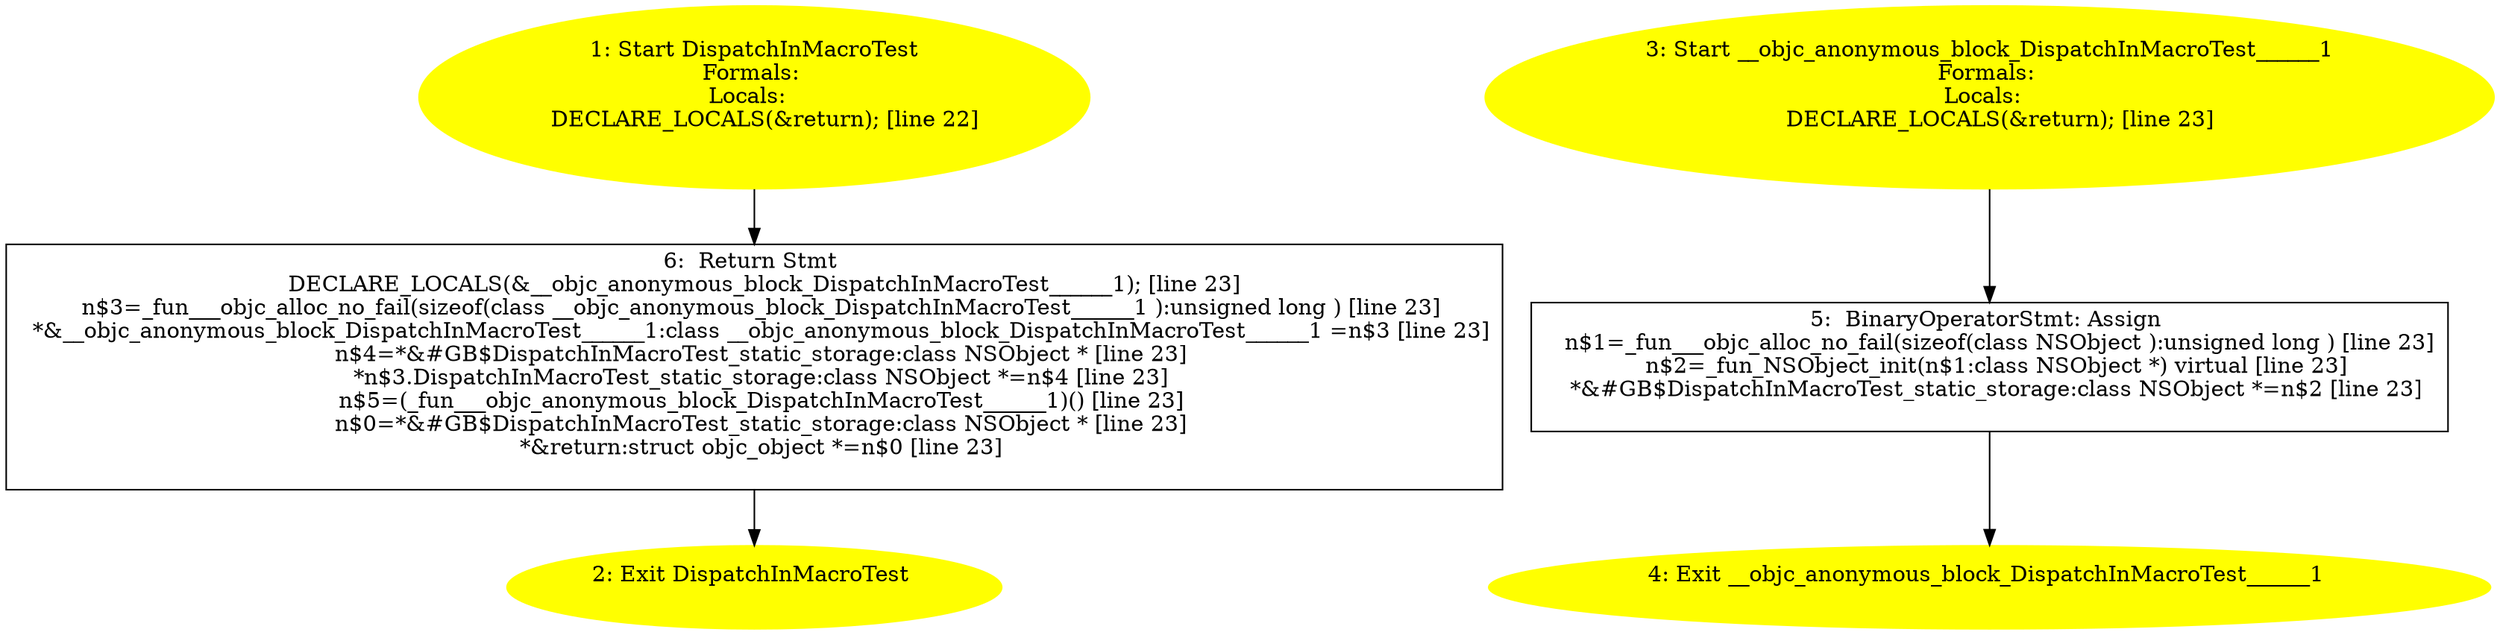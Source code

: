 /* @generated */
digraph iCFG {
6 [label="6:  Return Stmt \n   DECLARE_LOCALS(&__objc_anonymous_block_DispatchInMacroTest______1); [line 23]\n  n$3=_fun___objc_alloc_no_fail(sizeof(class __objc_anonymous_block_DispatchInMacroTest______1 ):unsigned long ) [line 23]\n  *&__objc_anonymous_block_DispatchInMacroTest______1:class __objc_anonymous_block_DispatchInMacroTest______1 =n$3 [line 23]\n  n$4=*&#GB$DispatchInMacroTest_static_storage:class NSObject * [line 23]\n  *n$3.DispatchInMacroTest_static_storage:class NSObject *=n$4 [line 23]\n  n$5=(_fun___objc_anonymous_block_DispatchInMacroTest______1)() [line 23]\n  n$0=*&#GB$DispatchInMacroTest_static_storage:class NSObject * [line 23]\n  *&return:struct objc_object *=n$0 [line 23]\n " shape="box"]
	

	 6 -> 2 ;
5 [label="5:  BinaryOperatorStmt: Assign \n   n$1=_fun___objc_alloc_no_fail(sizeof(class NSObject ):unsigned long ) [line 23]\n  n$2=_fun_NSObject_init(n$1:class NSObject *) virtual [line 23]\n  *&#GB$DispatchInMacroTest_static_storage:class NSObject *=n$2 [line 23]\n " shape="box"]
	

	 5 -> 4 ;
4 [label="4: Exit __objc_anonymous_block_DispatchInMacroTest______1 \n  " color=yellow style=filled]
	

3 [label="3: Start __objc_anonymous_block_DispatchInMacroTest______1\nFormals: \nLocals:  \n   DECLARE_LOCALS(&return); [line 23]\n " color=yellow style=filled]
	

	 3 -> 5 ;
2 [label="2: Exit DispatchInMacroTest \n  " color=yellow style=filled]
	

1 [label="1: Start DispatchInMacroTest\nFormals: \nLocals:  \n   DECLARE_LOCALS(&return); [line 22]\n " color=yellow style=filled]
	

	 1 -> 6 ;
}
